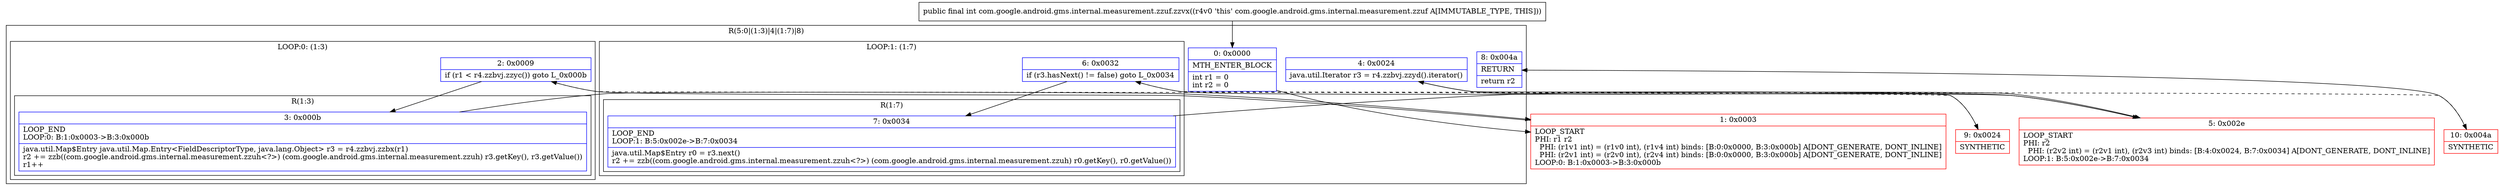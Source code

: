 digraph "CFG forcom.google.android.gms.internal.measurement.zzuf.zzvx()I" {
subgraph cluster_Region_439620070 {
label = "R(5:0|(1:3)|4|(1:7)|8)";
node [shape=record,color=blue];
Node_0 [shape=record,label="{0\:\ 0x0000|MTH_ENTER_BLOCK\l|int r1 = 0\lint r2 = 0\l}"];
subgraph cluster_LoopRegion_916758285 {
label = "LOOP:0: (1:3)";
node [shape=record,color=blue];
Node_2 [shape=record,label="{2\:\ 0x0009|if (r1 \< r4.zzbvj.zzyc()) goto L_0x000b\l}"];
subgraph cluster_Region_2037775326 {
label = "R(1:3)";
node [shape=record,color=blue];
Node_3 [shape=record,label="{3\:\ 0x000b|LOOP_END\lLOOP:0: B:1:0x0003\-\>B:3:0x000b\l|java.util.Map$Entry java.util.Map.Entry\<FieldDescriptorType, java.lang.Object\> r3 = r4.zzbvj.zzbx(r1)\lr2 += zzb((com.google.android.gms.internal.measurement.zzuh\<?\>) (com.google.android.gms.internal.measurement.zzuh) r3.getKey(), r3.getValue())\lr1++\l}"];
}
}
Node_4 [shape=record,label="{4\:\ 0x0024|java.util.Iterator r3 = r4.zzbvj.zzyd().iterator()\l}"];
subgraph cluster_LoopRegion_142645819 {
label = "LOOP:1: (1:7)";
node [shape=record,color=blue];
Node_6 [shape=record,label="{6\:\ 0x0032|if (r3.hasNext() != false) goto L_0x0034\l}"];
subgraph cluster_Region_836195443 {
label = "R(1:7)";
node [shape=record,color=blue];
Node_7 [shape=record,label="{7\:\ 0x0034|LOOP_END\lLOOP:1: B:5:0x002e\-\>B:7:0x0034\l|java.util.Map$Entry r0 = r3.next()\lr2 += zzb((com.google.android.gms.internal.measurement.zzuh\<?\>) (com.google.android.gms.internal.measurement.zzuh) r0.getKey(), r0.getValue())\l}"];
}
}
Node_8 [shape=record,label="{8\:\ 0x004a|RETURN\l|return r2\l}"];
}
Node_1 [shape=record,color=red,label="{1\:\ 0x0003|LOOP_START\lPHI: r1 r2 \l  PHI: (r1v1 int) = (r1v0 int), (r1v4 int) binds: [B:0:0x0000, B:3:0x000b] A[DONT_GENERATE, DONT_INLINE]\l  PHI: (r2v1 int) = (r2v0 int), (r2v4 int) binds: [B:0:0x0000, B:3:0x000b] A[DONT_GENERATE, DONT_INLINE]\lLOOP:0: B:1:0x0003\-\>B:3:0x000b\l}"];
Node_5 [shape=record,color=red,label="{5\:\ 0x002e|LOOP_START\lPHI: r2 \l  PHI: (r2v2 int) = (r2v1 int), (r2v3 int) binds: [B:4:0x0024, B:7:0x0034] A[DONT_GENERATE, DONT_INLINE]\lLOOP:1: B:5:0x002e\-\>B:7:0x0034\l}"];
Node_9 [shape=record,color=red,label="{9\:\ 0x0024|SYNTHETIC\l}"];
Node_10 [shape=record,color=red,label="{10\:\ 0x004a|SYNTHETIC\l}"];
MethodNode[shape=record,label="{public final int com.google.android.gms.internal.measurement.zzuf.zzvx((r4v0 'this' com.google.android.gms.internal.measurement.zzuf A[IMMUTABLE_TYPE, THIS])) }"];
MethodNode -> Node_0;
Node_0 -> Node_1;
Node_2 -> Node_3;
Node_2 -> Node_9[style=dashed];
Node_3 -> Node_1;
Node_4 -> Node_5;
Node_6 -> Node_7;
Node_6 -> Node_10[style=dashed];
Node_7 -> Node_5;
Node_1 -> Node_2;
Node_5 -> Node_6;
Node_9 -> Node_4;
Node_10 -> Node_8;
}

